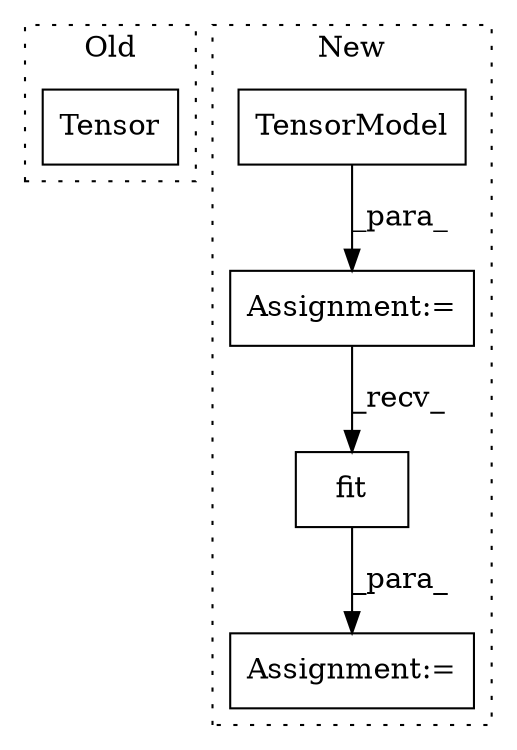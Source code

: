 digraph G {
subgraph cluster0 {
1 [label="Tensor" a="32" s="11232,11259" l="7,1" shape="box"];
label = "Old";
style="dotted";
}
subgraph cluster1 {
2 [label="TensorModel" a="32" s="8826,8855" l="12,1" shape="box"];
3 [label="fit" a="32" s="9227,9232" l="4,1" shape="box"];
4 [label="Assignment:=" a="7" s="9220" l="1" shape="box"];
5 [label="Assignment:=" a="7" s="8825" l="1" shape="box"];
label = "New";
style="dotted";
}
2 -> 5 [label="_para_"];
3 -> 4 [label="_para_"];
5 -> 3 [label="_recv_"];
}